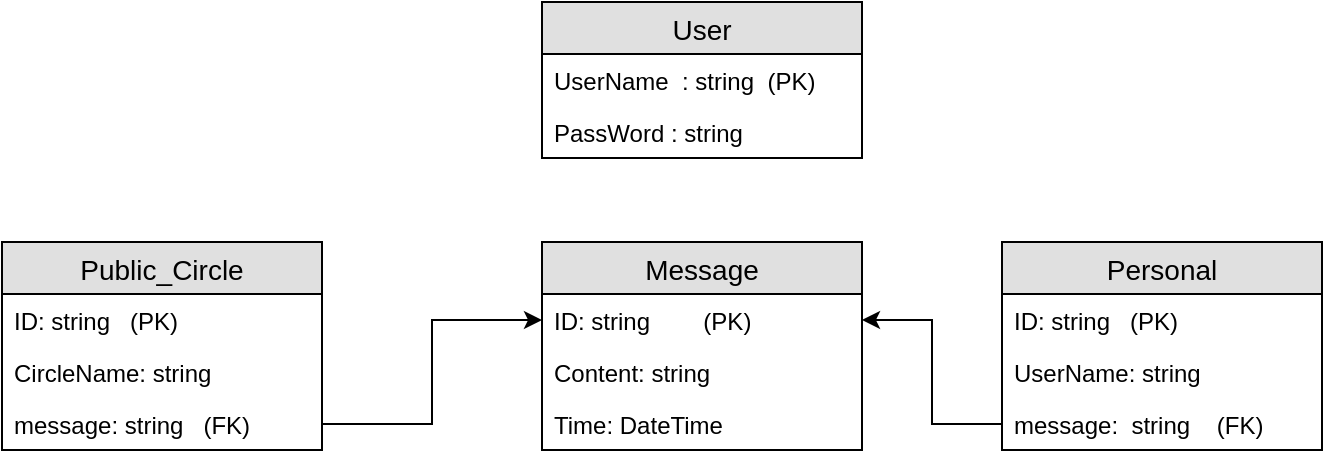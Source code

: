 <mxfile version="12.2.4" type="google" pages="1"><diagram id="44-yiySQnG4PCZ1wfxoo" name="Page-1"><mxGraphModel dx="854" dy="434" grid="1" gridSize="10" guides="1" tooltips="1" connect="1" arrows="1" fold="1" page="1" pageScale="1" pageWidth="850" pageHeight="1100" math="0" shadow="0"><root><mxCell id="0"/><mxCell id="1" parent="0"/><mxCell id="YmEU2qryYp3wYrs6jUzi-1" value="User" style="swimlane;fontStyle=0;childLayout=stackLayout;horizontal=1;startSize=26;fillColor=#e0e0e0;horizontalStack=0;resizeParent=1;resizeParentMax=0;resizeLast=0;collapsible=1;marginBottom=0;swimlaneFillColor=#ffffff;align=center;fontSize=14;" vertex="1" parent="1"><mxGeometry x="450" y="50" width="160" height="78" as="geometry"><mxRectangle x="250" y="90" width="70" height="26" as="alternateBounds"/></mxGeometry></mxCell><mxCell id="YmEU2qryYp3wYrs6jUzi-2" value="UserName  : string  (PK)" style="text;strokeColor=none;fillColor=none;spacingLeft=4;spacingRight=4;overflow=hidden;rotatable=0;points=[[0,0.5],[1,0.5]];portConstraint=eastwest;fontSize=12;" vertex="1" parent="YmEU2qryYp3wYrs6jUzi-1"><mxGeometry y="26" width="160" height="26" as="geometry"/></mxCell><mxCell id="YmEU2qryYp3wYrs6jUzi-3" value="PassWord : string" style="text;strokeColor=none;fillColor=none;spacingLeft=4;spacingRight=4;overflow=hidden;rotatable=0;points=[[0,0.5],[1,0.5]];portConstraint=eastwest;fontSize=12;" vertex="1" parent="YmEU2qryYp3wYrs6jUzi-1"><mxGeometry y="52" width="160" height="26" as="geometry"/></mxCell><mxCell id="YmEU2qryYp3wYrs6jUzi-12" value="Personal" style="swimlane;fontStyle=0;childLayout=stackLayout;horizontal=1;startSize=26;fillColor=#e0e0e0;horizontalStack=0;resizeParent=1;resizeParentMax=0;resizeLast=0;collapsible=1;marginBottom=0;swimlaneFillColor=#ffffff;align=center;fontSize=14;" vertex="1" parent="1"><mxGeometry x="680" y="170" width="160" height="104" as="geometry"/></mxCell><mxCell id="YmEU2qryYp3wYrs6jUzi-13" value="ID: string   (PK)" style="text;strokeColor=none;fillColor=none;spacingLeft=4;spacingRight=4;overflow=hidden;rotatable=0;points=[[0,0.5],[1,0.5]];portConstraint=eastwest;fontSize=12;" vertex="1" parent="YmEU2qryYp3wYrs6jUzi-12"><mxGeometry y="26" width="160" height="26" as="geometry"/></mxCell><mxCell id="YmEU2qryYp3wYrs6jUzi-27" value="UserName: string" style="text;strokeColor=none;fillColor=none;spacingLeft=4;spacingRight=4;overflow=hidden;rotatable=0;points=[[0,0.5],[1,0.5]];portConstraint=eastwest;fontSize=12;" vertex="1" parent="YmEU2qryYp3wYrs6jUzi-12"><mxGeometry y="52" width="160" height="26" as="geometry"/></mxCell><mxCell id="YmEU2qryYp3wYrs6jUzi-15" value="message:  string    (FK)" style="text;strokeColor=none;fillColor=none;spacingLeft=4;spacingRight=4;overflow=hidden;rotatable=0;points=[[0,0.5],[1,0.5]];portConstraint=eastwest;fontSize=12;" vertex="1" parent="YmEU2qryYp3wYrs6jUzi-12"><mxGeometry y="78" width="160" height="26" as="geometry"/></mxCell><mxCell id="YmEU2qryYp3wYrs6jUzi-16" value="Public_Circle" style="swimlane;fontStyle=0;childLayout=stackLayout;horizontal=1;startSize=26;fillColor=#e0e0e0;horizontalStack=0;resizeParent=1;resizeParentMax=0;resizeLast=0;collapsible=1;marginBottom=0;swimlaneFillColor=#ffffff;align=center;fontSize=14;" vertex="1" parent="1"><mxGeometry x="180" y="170" width="160" height="104" as="geometry"/></mxCell><mxCell id="YmEU2qryYp3wYrs6jUzi-17" value="ID: string   (PK)" style="text;strokeColor=none;fillColor=none;spacingLeft=4;spacingRight=4;overflow=hidden;rotatable=0;points=[[0,0.5],[1,0.5]];portConstraint=eastwest;fontSize=12;" vertex="1" parent="YmEU2qryYp3wYrs6jUzi-16"><mxGeometry y="26" width="160" height="26" as="geometry"/></mxCell><mxCell id="YmEU2qryYp3wYrs6jUzi-18" value="CircleName: string" style="text;strokeColor=none;fillColor=none;spacingLeft=4;spacingRight=4;overflow=hidden;rotatable=0;points=[[0,0.5],[1,0.5]];portConstraint=eastwest;fontSize=12;" vertex="1" parent="YmEU2qryYp3wYrs6jUzi-16"><mxGeometry y="52" width="160" height="26" as="geometry"/></mxCell><mxCell id="YmEU2qryYp3wYrs6jUzi-19" value="message: string   (FK)" style="text;strokeColor=none;fillColor=none;spacingLeft=4;spacingRight=4;overflow=hidden;rotatable=0;points=[[0,0.5],[1,0.5]];portConstraint=eastwest;fontSize=12;" vertex="1" parent="YmEU2qryYp3wYrs6jUzi-16"><mxGeometry y="78" width="160" height="26" as="geometry"/></mxCell><mxCell id="YmEU2qryYp3wYrs6jUzi-20" value="Message" style="swimlane;fontStyle=0;childLayout=stackLayout;horizontal=1;startSize=26;fillColor=#e0e0e0;horizontalStack=0;resizeParent=1;resizeParentMax=0;resizeLast=0;collapsible=1;marginBottom=0;swimlaneFillColor=#ffffff;align=center;fontSize=14;" vertex="1" parent="1"><mxGeometry x="450" y="170" width="160" height="104" as="geometry"/></mxCell><mxCell id="YmEU2qryYp3wYrs6jUzi-21" value="ID: string        (PK)" style="text;strokeColor=none;fillColor=none;spacingLeft=4;spacingRight=4;overflow=hidden;rotatable=0;points=[[0,0.5],[1,0.5]];portConstraint=eastwest;fontSize=12;" vertex="1" parent="YmEU2qryYp3wYrs6jUzi-20"><mxGeometry y="26" width="160" height="26" as="geometry"/></mxCell><mxCell id="YmEU2qryYp3wYrs6jUzi-22" value="Content: string" style="text;strokeColor=none;fillColor=none;spacingLeft=4;spacingRight=4;overflow=hidden;rotatable=0;points=[[0,0.5],[1,0.5]];portConstraint=eastwest;fontSize=12;" vertex="1" parent="YmEU2qryYp3wYrs6jUzi-20"><mxGeometry y="52" width="160" height="26" as="geometry"/></mxCell><mxCell id="YmEU2qryYp3wYrs6jUzi-23" value="Time: DateTime" style="text;strokeColor=none;fillColor=none;spacingLeft=4;spacingRight=4;overflow=hidden;rotatable=0;points=[[0,0.5],[1,0.5]];portConstraint=eastwest;fontSize=12;" vertex="1" parent="YmEU2qryYp3wYrs6jUzi-20"><mxGeometry y="78" width="160" height="26" as="geometry"/></mxCell><mxCell id="YmEU2qryYp3wYrs6jUzi-28" style="edgeStyle=orthogonalEdgeStyle;rounded=0;orthogonalLoop=1;jettySize=auto;html=1;entryX=1;entryY=0.5;entryDx=0;entryDy=0;" edge="1" parent="1" source="YmEU2qryYp3wYrs6jUzi-15" target="YmEU2qryYp3wYrs6jUzi-21"><mxGeometry relative="1" as="geometry"/></mxCell><mxCell id="YmEU2qryYp3wYrs6jUzi-29" style="edgeStyle=orthogonalEdgeStyle;rounded=0;orthogonalLoop=1;jettySize=auto;html=1;" edge="1" parent="1" source="YmEU2qryYp3wYrs6jUzi-19" target="YmEU2qryYp3wYrs6jUzi-21"><mxGeometry relative="1" as="geometry"/></mxCell></root></mxGraphModel></diagram></mxfile>